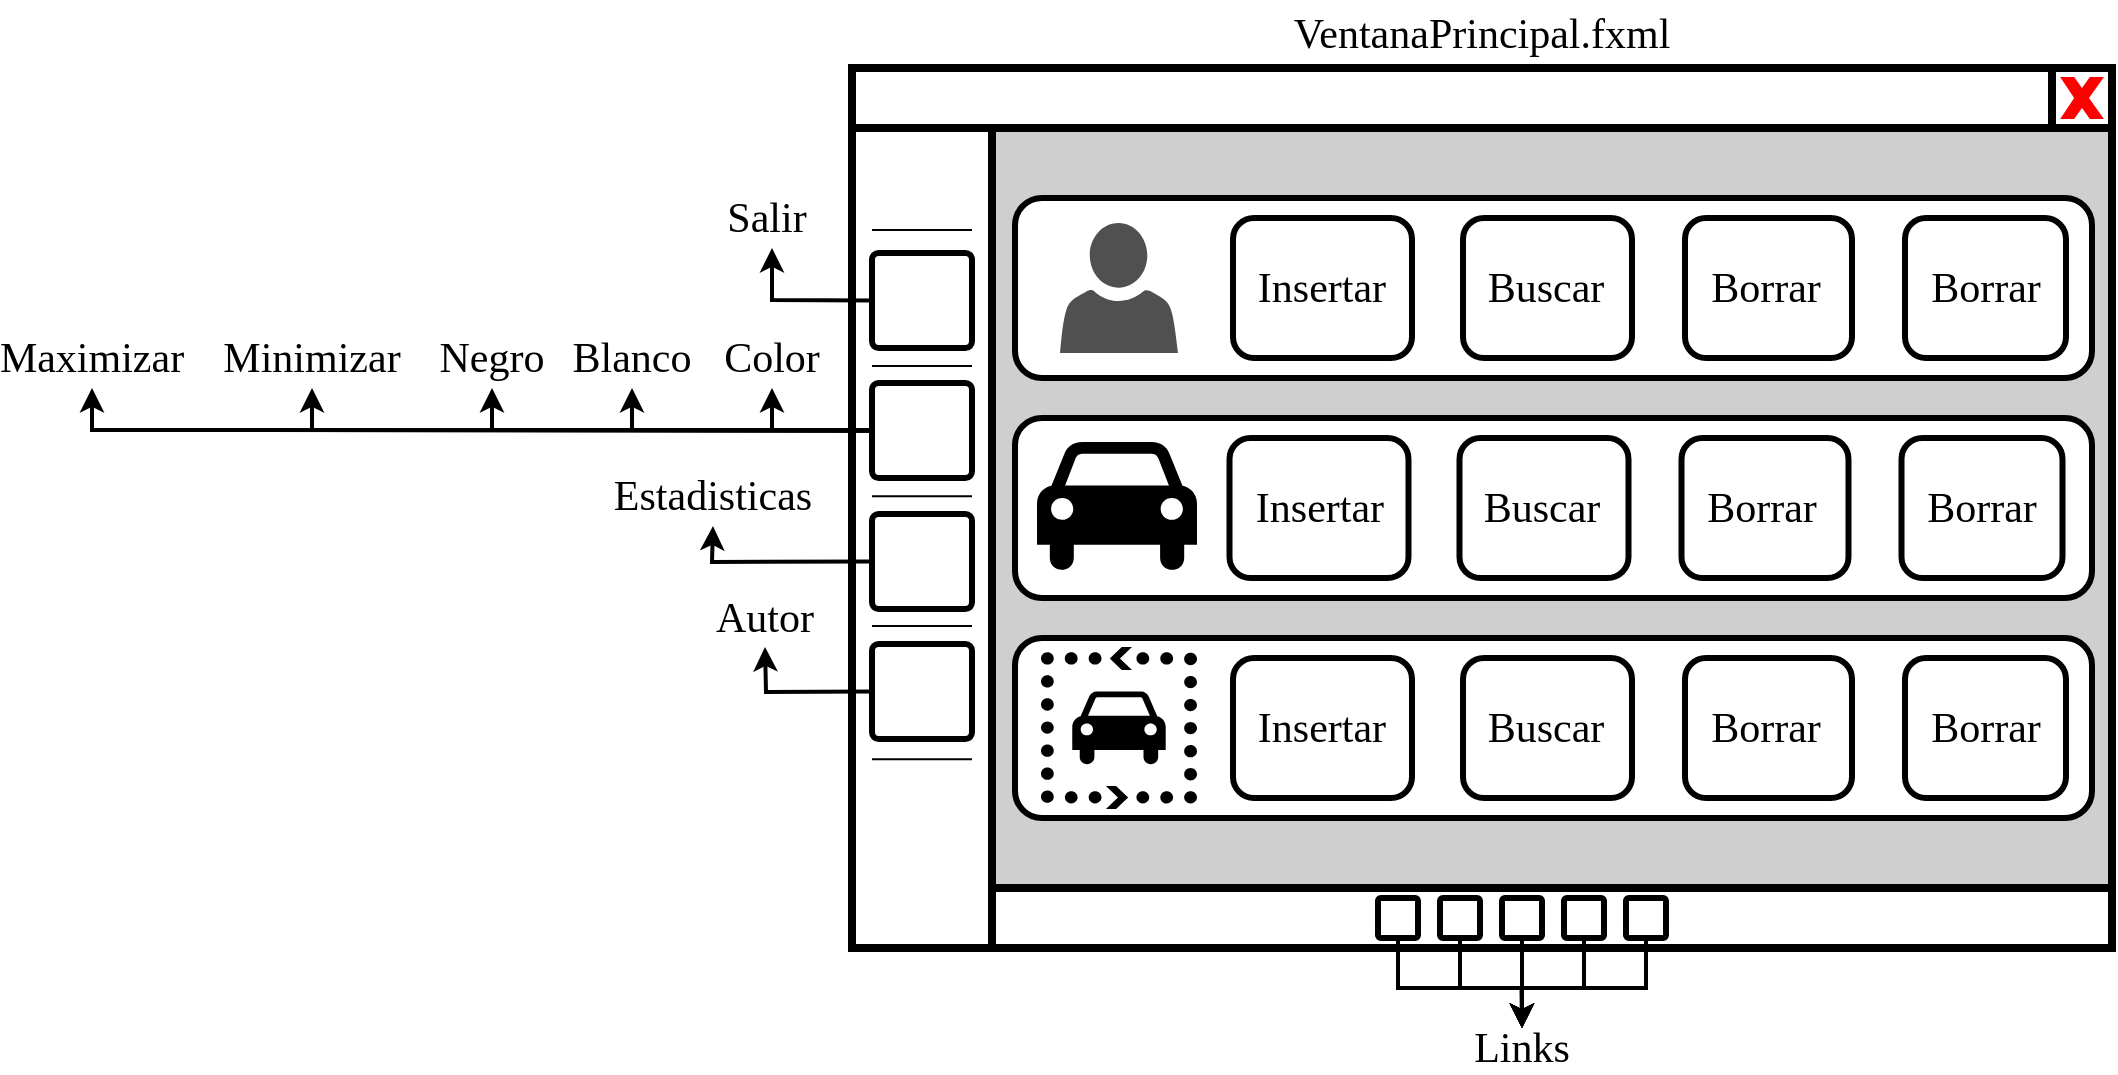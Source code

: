 <mxfile version="21.1.2" type="device">
  <diagram name="Página-1" id="rhLIYkcN6_dqFk1XNN0j">
    <mxGraphModel dx="2514" dy="978" grid="1" gridSize="10" guides="1" tooltips="1" connect="1" arrows="1" fold="1" page="1" pageScale="1" pageWidth="827" pageHeight="1169" math="0" shadow="0">
      <root>
        <mxCell id="0" />
        <mxCell id="1" parent="0" />
        <mxCell id="-3SdAYEcYfo8gg9WLvw9-1" value="" style="rounded=0;whiteSpace=wrap;html=1;strokeWidth=4;strokeColor=#000000;fillColor=#CFCFCF;" parent="1" vertex="1">
          <mxGeometry x="185" y="34" width="630" height="440" as="geometry" />
        </mxCell>
        <mxCell id="-3SdAYEcYfo8gg9WLvw9-4" value="" style="rounded=1;whiteSpace=wrap;html=1;strokeWidth=3;" parent="1" vertex="1">
          <mxGeometry x="266.5" y="319" width="538.5" height="90" as="geometry" />
        </mxCell>
        <mxCell id="-3SdAYEcYfo8gg9WLvw9-7" value="" style="shape=mxgraph.signs.travel.driving_tour;html=1;pointerEvents=1;fillColor=#000000;strokeColor=none;verticalLabelPosition=bottom;verticalAlign=top;align=center;sketch=0;" parent="1" vertex="1">
          <mxGeometry x="279.5" y="323.5" width="78" height="81" as="geometry" />
        </mxCell>
        <mxCell id="-3SdAYEcYfo8gg9WLvw9-10" value="" style="rounded=0;whiteSpace=wrap;html=1;strokeWidth=4;" parent="1" vertex="1">
          <mxGeometry x="185" y="34" width="630" height="30" as="geometry" />
        </mxCell>
        <mxCell id="-3SdAYEcYfo8gg9WLvw9-11" value="" style="rounded=0;whiteSpace=wrap;html=1;strokeWidth=4;" parent="1" vertex="1">
          <mxGeometry x="785" y="34" width="30" height="30" as="geometry" />
        </mxCell>
        <mxCell id="-3SdAYEcYfo8gg9WLvw9-12" value="" style="verticalLabelPosition=bottom;verticalAlign=top;html=1;shape=mxgraph.basic.x;strokeColor=#FF0000;fillColor=#FF0000;" parent="1" vertex="1">
          <mxGeometry x="790" y="39" width="20" height="20" as="geometry" />
        </mxCell>
        <mxCell id="-3SdAYEcYfo8gg9WLvw9-21" value="" style="rounded=0;whiteSpace=wrap;html=1;strokeWidth=4;" parent="1" vertex="1">
          <mxGeometry x="255" y="444" width="560" height="30" as="geometry" />
        </mxCell>
        <mxCell id="-3SdAYEcYfo8gg9WLvw9-28" value="" style="rounded=1;whiteSpace=wrap;html=1;strokeWidth=3;" parent="1" vertex="1">
          <mxGeometry x="375.5" y="329" width="89.5" height="70" as="geometry" />
        </mxCell>
        <mxCell id="-3SdAYEcYfo8gg9WLvw9-29" value="" style="rounded=1;whiteSpace=wrap;html=1;strokeWidth=3;" parent="1" vertex="1">
          <mxGeometry x="490.5" y="329" width="84.5" height="70" as="geometry" />
        </mxCell>
        <mxCell id="-3SdAYEcYfo8gg9WLvw9-30" value="" style="rounded=1;whiteSpace=wrap;html=1;strokeWidth=3;" parent="1" vertex="1">
          <mxGeometry x="601.5" y="329" width="83.5" height="70" as="geometry" />
        </mxCell>
        <mxCell id="-3SdAYEcYfo8gg9WLvw9-37" value="&lt;font face=&quot;Tahoma&quot; style=&quot;font-size: 21px;&quot;&gt;Insertar&lt;/font&gt;" style="text;html=1;strokeColor=none;fillColor=none;align=center;verticalAlign=middle;whiteSpace=wrap;rounded=0;" parent="1" vertex="1">
          <mxGeometry x="380.25" y="349" width="80" height="30" as="geometry" />
        </mxCell>
        <mxCell id="-3SdAYEcYfo8gg9WLvw9-38" value="&lt;font face=&quot;Tahoma&quot; style=&quot;font-size: 21px;&quot;&gt;Buscar&lt;/font&gt;" style="text;html=1;strokeColor=none;fillColor=none;align=center;verticalAlign=middle;whiteSpace=wrap;rounded=0;" parent="1" vertex="1">
          <mxGeometry x="492" y="349" width="80" height="30" as="geometry" />
        </mxCell>
        <mxCell id="-3SdAYEcYfo8gg9WLvw9-39" value="&lt;font face=&quot;Tahoma&quot; style=&quot;font-size: 21px;&quot;&gt;Borrar&lt;/font&gt;" style="text;html=1;strokeColor=none;fillColor=none;align=center;verticalAlign=middle;whiteSpace=wrap;rounded=0;" parent="1" vertex="1">
          <mxGeometry x="601.5" y="349" width="80" height="30" as="geometry" />
        </mxCell>
        <mxCell id="-3SdAYEcYfo8gg9WLvw9-41" value="&lt;font face=&quot;Tahoma&quot; style=&quot;font-size: 21px;&quot;&gt;VentanaPrincipal.fxml&lt;/font&gt;" style="text;html=1;strokeColor=none;fillColor=none;align=center;verticalAlign=middle;whiteSpace=wrap;rounded=0;" parent="1" vertex="1">
          <mxGeometry x="395" width="210" height="33" as="geometry" />
        </mxCell>
        <mxCell id="xxUvBYP8TdTtQdrfPw7W-2" value="" style="rounded=1;whiteSpace=wrap;html=1;strokeWidth=3;" vertex="1" parent="1">
          <mxGeometry x="711.5" y="329" width="80.5" height="70" as="geometry" />
        </mxCell>
        <mxCell id="xxUvBYP8TdTtQdrfPw7W-3" value="&lt;font face=&quot;Tahoma&quot; style=&quot;font-size: 21px;&quot;&gt;Borrar&lt;/font&gt;" style="text;html=1;strokeColor=none;fillColor=none;align=center;verticalAlign=middle;whiteSpace=wrap;rounded=0;" vertex="1" parent="1">
          <mxGeometry x="711.5" y="349" width="80" height="30" as="geometry" />
        </mxCell>
        <mxCell id="xxUvBYP8TdTtQdrfPw7W-4" value="" style="rounded=1;whiteSpace=wrap;html=1;strokeWidth=3;" vertex="1" parent="1">
          <mxGeometry x="266.5" y="209" width="538.5" height="90" as="geometry" />
        </mxCell>
        <mxCell id="xxUvBYP8TdTtQdrfPw7W-13" value="" style="rounded=1;whiteSpace=wrap;html=1;strokeWidth=3;" vertex="1" parent="1">
          <mxGeometry x="266.5" y="99" width="538.5" height="90" as="geometry" />
        </mxCell>
        <mxCell id="xxUvBYP8TdTtQdrfPw7W-29" value="&lt;font face=&quot;Tahoma&quot; style=&quot;font-size: 21px;&quot;&gt;Salir&lt;/font&gt;" style="text;html=1;strokeColor=none;fillColor=none;align=center;verticalAlign=middle;whiteSpace=wrap;rounded=0;" vertex="1" parent="1">
          <mxGeometry x="117" y="94" width="51" height="30" as="geometry" />
        </mxCell>
        <mxCell id="xxUvBYP8TdTtQdrfPw7W-30" value="&lt;font face=&quot;Tahoma&quot; style=&quot;font-size: 21px;&quot;&gt;Autor&lt;/font&gt;" style="text;html=1;strokeColor=none;fillColor=none;align=center;verticalAlign=middle;whiteSpace=wrap;rounded=0;" vertex="1" parent="1">
          <mxGeometry x="115" y="293.5" width="53" height="30" as="geometry" />
        </mxCell>
        <mxCell id="xxUvBYP8TdTtQdrfPw7W-31" value="" style="shape=mxgraph.signs.transportation.car_4;html=1;pointerEvents=1;fillColor=#000000;strokeColor=none;verticalLabelPosition=bottom;verticalAlign=top;align=center;sketch=0;" vertex="1" parent="1">
          <mxGeometry x="277.5" y="221" width="80" height="66" as="geometry" />
        </mxCell>
        <mxCell id="xxUvBYP8TdTtQdrfPw7W-32" value="" style="sketch=0;pointerEvents=1;shadow=0;dashed=0;html=1;strokeColor=none;fillColor=#505050;labelPosition=center;verticalLabelPosition=bottom;verticalAlign=top;outlineConnect=0;align=center;shape=mxgraph.office.users.user;" vertex="1" parent="1">
          <mxGeometry x="289" y="111.5" width="59" height="65" as="geometry" />
        </mxCell>
        <mxCell id="xxUvBYP8TdTtQdrfPw7W-33" value="" style="rounded=0;whiteSpace=wrap;html=1;strokeWidth=4;" vertex="1" parent="1">
          <mxGeometry x="185" y="64" width="70" height="410" as="geometry" />
        </mxCell>
        <mxCell id="xxUvBYP8TdTtQdrfPw7W-34" value="" style="rounded=1;whiteSpace=wrap;html=1;strokeWidth=3;arcSize=7;" vertex="1" parent="1">
          <mxGeometry x="195" y="126.5" width="50" height="47.5" as="geometry" />
        </mxCell>
        <mxCell id="xxUvBYP8TdTtQdrfPw7W-35" value="" style="rounded=1;whiteSpace=wrap;html=1;strokeWidth=3;arcSize=7;" vertex="1" parent="1">
          <mxGeometry x="195" y="191.5" width="50" height="47.5" as="geometry" />
        </mxCell>
        <mxCell id="xxUvBYP8TdTtQdrfPw7W-36" value="" style="rounded=1;whiteSpace=wrap;html=1;strokeWidth=3;arcSize=7;" vertex="1" parent="1">
          <mxGeometry x="195" y="257" width="50" height="47.5" as="geometry" />
        </mxCell>
        <mxCell id="xxUvBYP8TdTtQdrfPw7W-37" value="" style="rounded=1;whiteSpace=wrap;html=1;strokeWidth=3;arcSize=7;" vertex="1" parent="1">
          <mxGeometry x="195" y="322" width="50" height="47.5" as="geometry" />
        </mxCell>
        <mxCell id="xxUvBYP8TdTtQdrfPw7W-38" value="" style="endArrow=none;html=1;rounded=0;" edge="1" parent="1">
          <mxGeometry width="50" height="50" relative="1" as="geometry">
            <mxPoint x="195" y="183" as="sourcePoint" />
            <mxPoint x="245" y="183" as="targetPoint" />
          </mxGeometry>
        </mxCell>
        <mxCell id="xxUvBYP8TdTtQdrfPw7W-39" value="" style="endArrow=none;html=1;rounded=0;" edge="1" parent="1">
          <mxGeometry width="50" height="50" relative="1" as="geometry">
            <mxPoint x="195" y="248.1" as="sourcePoint" />
            <mxPoint x="245" y="248.1" as="targetPoint" />
          </mxGeometry>
        </mxCell>
        <mxCell id="xxUvBYP8TdTtQdrfPw7W-40" value="" style="endArrow=none;html=1;rounded=0;" edge="1" parent="1">
          <mxGeometry width="50" height="50" relative="1" as="geometry">
            <mxPoint x="195" y="313" as="sourcePoint" />
            <mxPoint x="245" y="313" as="targetPoint" />
          </mxGeometry>
        </mxCell>
        <mxCell id="xxUvBYP8TdTtQdrfPw7W-41" value="" style="endArrow=none;html=1;rounded=0;" edge="1" parent="1">
          <mxGeometry width="50" height="50" relative="1" as="geometry">
            <mxPoint x="195" y="115" as="sourcePoint" />
            <mxPoint x="245" y="115" as="targetPoint" />
          </mxGeometry>
        </mxCell>
        <mxCell id="xxUvBYP8TdTtQdrfPw7W-42" value="" style="endArrow=none;html=1;rounded=0;" edge="1" parent="1">
          <mxGeometry width="50" height="50" relative="1" as="geometry">
            <mxPoint x="195" y="379.6" as="sourcePoint" />
            <mxPoint x="245" y="379.6" as="targetPoint" />
          </mxGeometry>
        </mxCell>
        <mxCell id="xxUvBYP8TdTtQdrfPw7W-43" value="" style="endArrow=classic;html=1;rounded=0;exitX=0;exitY=0.5;exitDx=0;exitDy=0;strokeWidth=2;" edge="1" parent="1" source="xxUvBYP8TdTtQdrfPw7W-34">
          <mxGeometry width="50" height="50" relative="1" as="geometry">
            <mxPoint x="195" y="150" as="sourcePoint" />
            <mxPoint x="145" y="124" as="targetPoint" />
            <Array as="points">
              <mxPoint x="145" y="150" />
            </Array>
          </mxGeometry>
        </mxCell>
        <mxCell id="xxUvBYP8TdTtQdrfPw7W-44" value="" style="endArrow=classic;html=1;rounded=0;strokeWidth=2;exitX=0;exitY=0.5;exitDx=0;exitDy=0;entryX=0.5;entryY=1;entryDx=0;entryDy=0;" edge="1" parent="1" source="xxUvBYP8TdTtQdrfPw7W-35" target="xxUvBYP8TdTtQdrfPw7W-49">
          <mxGeometry width="50" height="50" relative="1" as="geometry">
            <mxPoint x="195" y="218" as="sourcePoint" />
            <mxPoint x="145" y="194" as="targetPoint" />
            <Array as="points">
              <mxPoint x="145" y="215" />
            </Array>
          </mxGeometry>
        </mxCell>
        <mxCell id="xxUvBYP8TdTtQdrfPw7W-45" value="" style="endArrow=classic;html=1;rounded=0;exitX=0;exitY=0.5;exitDx=0;exitDy=0;strokeWidth=2;entryX=0.5;entryY=1;entryDx=0;entryDy=0;" edge="1" parent="1" source="xxUvBYP8TdTtQdrfPw7W-36" target="xxUvBYP8TdTtQdrfPw7W-48">
          <mxGeometry width="50" height="50" relative="1" as="geometry">
            <mxPoint x="195" y="282" as="sourcePoint" />
            <mxPoint x="115" y="264" as="targetPoint" />
            <Array as="points">
              <mxPoint x="115" y="281" />
            </Array>
          </mxGeometry>
        </mxCell>
        <mxCell id="xxUvBYP8TdTtQdrfPw7W-48" value="&lt;font face=&quot;Tahoma&quot; style=&quot;font-size: 21px;&quot;&gt;Estadisticas&lt;/font&gt;" style="text;html=1;strokeColor=none;fillColor=none;align=center;verticalAlign=middle;whiteSpace=wrap;rounded=0;" vertex="1" parent="1">
          <mxGeometry x="57" y="233" width="117" height="30" as="geometry" />
        </mxCell>
        <mxCell id="xxUvBYP8TdTtQdrfPw7W-49" value="&lt;font face=&quot;Tahoma&quot; style=&quot;font-size: 21px;&quot;&gt;Color&lt;/font&gt;" style="text;html=1;strokeColor=none;fillColor=none;align=center;verticalAlign=middle;whiteSpace=wrap;rounded=0;" vertex="1" parent="1">
          <mxGeometry x="115" y="164" width="60" height="30" as="geometry" />
        </mxCell>
        <mxCell id="xxUvBYP8TdTtQdrfPw7W-51" value="" style="endArrow=classic;html=1;rounded=0;strokeWidth=2;exitX=0;exitY=0.5;exitDx=0;exitDy=0;entryX=0.5;entryY=1;entryDx=0;entryDy=0;" edge="1" parent="1" source="xxUvBYP8TdTtQdrfPw7W-35" target="xxUvBYP8TdTtQdrfPw7W-57">
          <mxGeometry width="50" height="50" relative="1" as="geometry">
            <mxPoint x="195" y="218" as="sourcePoint" />
            <mxPoint x="75" y="194" as="targetPoint" />
            <Array as="points">
              <mxPoint x="75" y="215" />
            </Array>
          </mxGeometry>
        </mxCell>
        <mxCell id="xxUvBYP8TdTtQdrfPw7W-52" value="" style="endArrow=classic;html=1;rounded=0;strokeWidth=2;exitX=0;exitY=0.5;exitDx=0;exitDy=0;entryX=0.5;entryY=1;entryDx=0;entryDy=0;" edge="1" parent="1" source="xxUvBYP8TdTtQdrfPw7W-35" target="xxUvBYP8TdTtQdrfPw7W-58">
          <mxGeometry width="50" height="50" relative="1" as="geometry">
            <mxPoint x="135" y="215" as="sourcePoint" />
            <mxPoint x="5" y="194" as="targetPoint" />
            <Array as="points">
              <mxPoint x="5" y="215" />
            </Array>
          </mxGeometry>
        </mxCell>
        <mxCell id="xxUvBYP8TdTtQdrfPw7W-54" value="" style="endArrow=classic;html=1;rounded=0;strokeWidth=2;exitX=0;exitY=0.5;exitDx=0;exitDy=0;entryX=0.5;entryY=1;entryDx=0;entryDy=0;" edge="1" parent="1" source="xxUvBYP8TdTtQdrfPw7W-35" target="xxUvBYP8TdTtQdrfPw7W-60">
          <mxGeometry width="50" height="50" relative="1" as="geometry">
            <mxPoint x="125" y="215" as="sourcePoint" />
            <mxPoint x="-85" y="194" as="targetPoint" />
            <Array as="points">
              <mxPoint x="-85" y="215" />
            </Array>
          </mxGeometry>
        </mxCell>
        <mxCell id="xxUvBYP8TdTtQdrfPw7W-55" value="" style="endArrow=classic;html=1;rounded=0;strokeWidth=2;exitX=0;exitY=0.5;exitDx=0;exitDy=0;entryX=0.5;entryY=1;entryDx=0;entryDy=0;" edge="1" parent="1" source="xxUvBYP8TdTtQdrfPw7W-35" target="xxUvBYP8TdTtQdrfPw7W-89">
          <mxGeometry width="50" height="50" relative="1" as="geometry">
            <mxPoint x="195" y="216.25" as="sourcePoint" />
            <mxPoint x="-195" y="194" as="targetPoint" />
            <Array as="points">
              <mxPoint x="-195" y="215" />
            </Array>
          </mxGeometry>
        </mxCell>
        <mxCell id="xxUvBYP8TdTtQdrfPw7W-56" value="" style="endArrow=classic;html=1;rounded=0;exitX=0;exitY=0.5;exitDx=0;exitDy=0;strokeWidth=2;entryX=0.5;entryY=1;entryDx=0;entryDy=0;" edge="1" parent="1" source="xxUvBYP8TdTtQdrfPw7W-37" target="xxUvBYP8TdTtQdrfPw7W-30">
          <mxGeometry width="50" height="50" relative="1" as="geometry">
            <mxPoint x="192" y="345.75" as="sourcePoint" />
            <mxPoint x="142.5" y="323.5" as="targetPoint" />
            <Array as="points">
              <mxPoint x="142" y="346" />
            </Array>
          </mxGeometry>
        </mxCell>
        <mxCell id="xxUvBYP8TdTtQdrfPw7W-57" value="&lt;font face=&quot;Tahoma&quot; style=&quot;font-size: 21px;&quot;&gt;Blanco&lt;/font&gt;" style="text;html=1;strokeColor=none;fillColor=none;align=center;verticalAlign=middle;whiteSpace=wrap;rounded=0;" vertex="1" parent="1">
          <mxGeometry x="45" y="164" width="60" height="30" as="geometry" />
        </mxCell>
        <mxCell id="xxUvBYP8TdTtQdrfPw7W-58" value="&lt;font face=&quot;Tahoma&quot; style=&quot;font-size: 21px;&quot;&gt;Negro&lt;/font&gt;" style="text;html=1;strokeColor=none;fillColor=none;align=center;verticalAlign=middle;whiteSpace=wrap;rounded=0;" vertex="1" parent="1">
          <mxGeometry x="-25" y="164" width="60" height="30" as="geometry" />
        </mxCell>
        <mxCell id="xxUvBYP8TdTtQdrfPw7W-60" value="&lt;font face=&quot;Tahoma&quot; style=&quot;font-size: 21px;&quot;&gt;Minimizar&lt;/font&gt;" style="text;html=1;strokeColor=none;fillColor=none;align=center;verticalAlign=middle;whiteSpace=wrap;rounded=0;" vertex="1" parent="1">
          <mxGeometry x="-130" y="164" width="90" height="30" as="geometry" />
        </mxCell>
        <mxCell id="xxUvBYP8TdTtQdrfPw7W-61" value="" style="rounded=1;whiteSpace=wrap;html=1;strokeWidth=3;arcSize=7;" vertex="1" parent="1">
          <mxGeometry x="448" y="449" width="20" height="20" as="geometry" />
        </mxCell>
        <mxCell id="xxUvBYP8TdTtQdrfPw7W-62" value="" style="rounded=1;whiteSpace=wrap;html=1;strokeWidth=3;arcSize=7;" vertex="1" parent="1">
          <mxGeometry x="479" y="449" width="20" height="20" as="geometry" />
        </mxCell>
        <mxCell id="xxUvBYP8TdTtQdrfPw7W-63" value="" style="rounded=1;whiteSpace=wrap;html=1;strokeWidth=3;arcSize=7;" vertex="1" parent="1">
          <mxGeometry x="510" y="449" width="20" height="20" as="geometry" />
        </mxCell>
        <mxCell id="xxUvBYP8TdTtQdrfPw7W-64" value="" style="rounded=1;whiteSpace=wrap;html=1;strokeWidth=3;arcSize=7;" vertex="1" parent="1">
          <mxGeometry x="541" y="449" width="20" height="20" as="geometry" />
        </mxCell>
        <mxCell id="xxUvBYP8TdTtQdrfPw7W-65" value="" style="rounded=1;whiteSpace=wrap;html=1;strokeWidth=3;arcSize=7;" vertex="1" parent="1">
          <mxGeometry x="572" y="449" width="20" height="20" as="geometry" />
        </mxCell>
        <mxCell id="xxUvBYP8TdTtQdrfPw7W-66" value="" style="rounded=1;whiteSpace=wrap;html=1;strokeWidth=3;" vertex="1" parent="1">
          <mxGeometry x="373.75" y="219" width="89.5" height="70" as="geometry" />
        </mxCell>
        <mxCell id="xxUvBYP8TdTtQdrfPw7W-67" value="" style="rounded=1;whiteSpace=wrap;html=1;strokeWidth=3;" vertex="1" parent="1">
          <mxGeometry x="488.75" y="219" width="84.5" height="70" as="geometry" />
        </mxCell>
        <mxCell id="xxUvBYP8TdTtQdrfPw7W-68" value="" style="rounded=1;whiteSpace=wrap;html=1;strokeWidth=3;" vertex="1" parent="1">
          <mxGeometry x="599.75" y="219" width="83.5" height="70" as="geometry" />
        </mxCell>
        <mxCell id="xxUvBYP8TdTtQdrfPw7W-69" value="&lt;font face=&quot;Tahoma&quot; style=&quot;font-size: 21px;&quot;&gt;Insertar&lt;/font&gt;" style="text;html=1;strokeColor=none;fillColor=none;align=center;verticalAlign=middle;whiteSpace=wrap;rounded=0;" vertex="1" parent="1">
          <mxGeometry x="378.5" y="239" width="80" height="30" as="geometry" />
        </mxCell>
        <mxCell id="xxUvBYP8TdTtQdrfPw7W-70" value="&lt;font face=&quot;Tahoma&quot; style=&quot;font-size: 21px;&quot;&gt;Buscar&lt;/font&gt;" style="text;html=1;strokeColor=none;fillColor=none;align=center;verticalAlign=middle;whiteSpace=wrap;rounded=0;" vertex="1" parent="1">
          <mxGeometry x="490.25" y="239" width="80" height="30" as="geometry" />
        </mxCell>
        <mxCell id="xxUvBYP8TdTtQdrfPw7W-71" value="&lt;font face=&quot;Tahoma&quot; style=&quot;font-size: 21px;&quot;&gt;Borrar&lt;/font&gt;" style="text;html=1;strokeColor=none;fillColor=none;align=center;verticalAlign=middle;whiteSpace=wrap;rounded=0;" vertex="1" parent="1">
          <mxGeometry x="599.75" y="239" width="80" height="30" as="geometry" />
        </mxCell>
        <mxCell id="xxUvBYP8TdTtQdrfPw7W-72" value="" style="rounded=1;whiteSpace=wrap;html=1;strokeWidth=3;" vertex="1" parent="1">
          <mxGeometry x="709.75" y="219" width="80.5" height="70" as="geometry" />
        </mxCell>
        <mxCell id="xxUvBYP8TdTtQdrfPw7W-73" value="&lt;font face=&quot;Tahoma&quot; style=&quot;font-size: 21px;&quot;&gt;Borrar&lt;/font&gt;" style="text;html=1;strokeColor=none;fillColor=none;align=center;verticalAlign=middle;whiteSpace=wrap;rounded=0;" vertex="1" parent="1">
          <mxGeometry x="709.75" y="239" width="80" height="30" as="geometry" />
        </mxCell>
        <mxCell id="xxUvBYP8TdTtQdrfPw7W-74" value="" style="rounded=1;whiteSpace=wrap;html=1;strokeWidth=3;" vertex="1" parent="1">
          <mxGeometry x="375.5" y="109" width="89.5" height="70" as="geometry" />
        </mxCell>
        <mxCell id="xxUvBYP8TdTtQdrfPw7W-75" value="" style="rounded=1;whiteSpace=wrap;html=1;strokeWidth=3;" vertex="1" parent="1">
          <mxGeometry x="490.5" y="109" width="84.5" height="70" as="geometry" />
        </mxCell>
        <mxCell id="xxUvBYP8TdTtQdrfPw7W-76" value="" style="rounded=1;whiteSpace=wrap;html=1;strokeWidth=3;" vertex="1" parent="1">
          <mxGeometry x="601.5" y="109" width="83.5" height="70" as="geometry" />
        </mxCell>
        <mxCell id="xxUvBYP8TdTtQdrfPw7W-77" value="&lt;font face=&quot;Tahoma&quot; style=&quot;font-size: 21px;&quot;&gt;Insertar&lt;/font&gt;" style="text;html=1;strokeColor=none;fillColor=none;align=center;verticalAlign=middle;whiteSpace=wrap;rounded=0;" vertex="1" parent="1">
          <mxGeometry x="380.25" y="129" width="80" height="30" as="geometry" />
        </mxCell>
        <mxCell id="xxUvBYP8TdTtQdrfPw7W-78" value="&lt;font face=&quot;Tahoma&quot; style=&quot;font-size: 21px;&quot;&gt;Buscar&lt;/font&gt;" style="text;html=1;strokeColor=none;fillColor=none;align=center;verticalAlign=middle;whiteSpace=wrap;rounded=0;" vertex="1" parent="1">
          <mxGeometry x="492" y="129" width="80" height="30" as="geometry" />
        </mxCell>
        <mxCell id="xxUvBYP8TdTtQdrfPw7W-79" value="&lt;font face=&quot;Tahoma&quot; style=&quot;font-size: 21px;&quot;&gt;Borrar&lt;/font&gt;" style="text;html=1;strokeColor=none;fillColor=none;align=center;verticalAlign=middle;whiteSpace=wrap;rounded=0;" vertex="1" parent="1">
          <mxGeometry x="601.5" y="129" width="80" height="30" as="geometry" />
        </mxCell>
        <mxCell id="xxUvBYP8TdTtQdrfPw7W-80" value="" style="rounded=1;whiteSpace=wrap;html=1;strokeWidth=3;" vertex="1" parent="1">
          <mxGeometry x="711.5" y="109" width="80.5" height="70" as="geometry" />
        </mxCell>
        <mxCell id="xxUvBYP8TdTtQdrfPw7W-81" value="&lt;font face=&quot;Tahoma&quot; style=&quot;font-size: 21px;&quot;&gt;Borrar&lt;/font&gt;" style="text;html=1;strokeColor=none;fillColor=none;align=center;verticalAlign=middle;whiteSpace=wrap;rounded=0;" vertex="1" parent="1">
          <mxGeometry x="711.5" y="129" width="80" height="30" as="geometry" />
        </mxCell>
        <mxCell id="xxUvBYP8TdTtQdrfPw7W-82" value="" style="endArrow=classic;html=1;rounded=0;exitX=0.5;exitY=1;exitDx=0;exitDy=0;strokeWidth=2;entryX=0.5;entryY=0;entryDx=0;entryDy=0;" edge="1" parent="1" source="xxUvBYP8TdTtQdrfPw7W-65" target="xxUvBYP8TdTtQdrfPw7W-84">
          <mxGeometry width="50" height="50" relative="1" as="geometry">
            <mxPoint x="577" y="469" as="sourcePoint" />
            <mxPoint x="520" y="514" as="targetPoint" />
            <Array as="points">
              <mxPoint x="582" y="494" />
              <mxPoint x="520" y="494" />
            </Array>
          </mxGeometry>
        </mxCell>
        <mxCell id="xxUvBYP8TdTtQdrfPw7W-83" value="" style="endArrow=classic;html=1;rounded=0;exitX=0.5;exitY=1;exitDx=0;exitDy=0;strokeWidth=2;entryX=0.5;entryY=0;entryDx=0;entryDy=0;" edge="1" parent="1" source="xxUvBYP8TdTtQdrfPw7W-61" target="xxUvBYP8TdTtQdrfPw7W-84">
          <mxGeometry width="50" height="50" relative="1" as="geometry">
            <mxPoint x="458.5" y="469" as="sourcePoint" />
            <mxPoint x="396.5" y="514" as="targetPoint" />
            <Array as="points">
              <mxPoint x="458" y="494" />
              <mxPoint x="520" y="494" />
            </Array>
          </mxGeometry>
        </mxCell>
        <mxCell id="xxUvBYP8TdTtQdrfPw7W-84" value="&lt;font face=&quot;Tahoma&quot; style=&quot;font-size: 21px;&quot;&gt;Links&lt;/font&gt;" style="text;html=1;strokeColor=none;fillColor=none;align=center;verticalAlign=middle;whiteSpace=wrap;rounded=0;" vertex="1" parent="1">
          <mxGeometry x="490" y="514" width="60" height="20" as="geometry" />
        </mxCell>
        <mxCell id="xxUvBYP8TdTtQdrfPw7W-86" value="" style="endArrow=classic;html=1;rounded=0;exitX=0.5;exitY=1;exitDx=0;exitDy=0;strokeWidth=2;entryX=0.5;entryY=0;entryDx=0;entryDy=0;" edge="1" parent="1" source="xxUvBYP8TdTtQdrfPw7W-62" target="xxUvBYP8TdTtQdrfPw7W-84">
          <mxGeometry width="50" height="50" relative="1" as="geometry">
            <mxPoint x="458.5" y="469" as="sourcePoint" />
            <mxPoint x="520.5" y="514" as="targetPoint" />
            <Array as="points">
              <mxPoint x="489" y="494" />
              <mxPoint x="520" y="494" />
            </Array>
          </mxGeometry>
        </mxCell>
        <mxCell id="xxUvBYP8TdTtQdrfPw7W-87" value="" style="endArrow=classic;html=1;rounded=0;exitX=0.5;exitY=1;exitDx=0;exitDy=0;strokeWidth=2;entryX=0.5;entryY=0;entryDx=0;entryDy=0;" edge="1" parent="1" source="xxUvBYP8TdTtQdrfPw7W-64" target="xxUvBYP8TdTtQdrfPw7W-84">
          <mxGeometry width="50" height="50" relative="1" as="geometry">
            <mxPoint x="488.75" y="469" as="sourcePoint" />
            <mxPoint x="519.75" y="514" as="targetPoint" />
            <Array as="points">
              <mxPoint x="551" y="494" />
              <mxPoint x="519.75" y="494" />
            </Array>
          </mxGeometry>
        </mxCell>
        <mxCell id="xxUvBYP8TdTtQdrfPw7W-88" value="" style="endArrow=classic;html=1;rounded=0;exitX=0.5;exitY=1;exitDx=0;exitDy=0;strokeWidth=2;entryX=0.5;entryY=0;entryDx=0;entryDy=0;" edge="1" parent="1" source="xxUvBYP8TdTtQdrfPw7W-63" target="xxUvBYP8TdTtQdrfPw7W-84">
          <mxGeometry width="50" height="50" relative="1" as="geometry">
            <mxPoint x="551.38" y="469" as="sourcePoint" />
            <mxPoint x="520.13" y="514" as="targetPoint" />
            <Array as="points" />
          </mxGeometry>
        </mxCell>
        <mxCell id="xxUvBYP8TdTtQdrfPw7W-89" value="&lt;font face=&quot;Tahoma&quot; style=&quot;font-size: 21px;&quot;&gt;Maximizar&lt;/font&gt;" style="text;html=1;strokeColor=none;fillColor=none;align=center;verticalAlign=middle;whiteSpace=wrap;rounded=0;" vertex="1" parent="1">
          <mxGeometry x="-240" y="164" width="90" height="30" as="geometry" />
        </mxCell>
      </root>
    </mxGraphModel>
  </diagram>
</mxfile>
